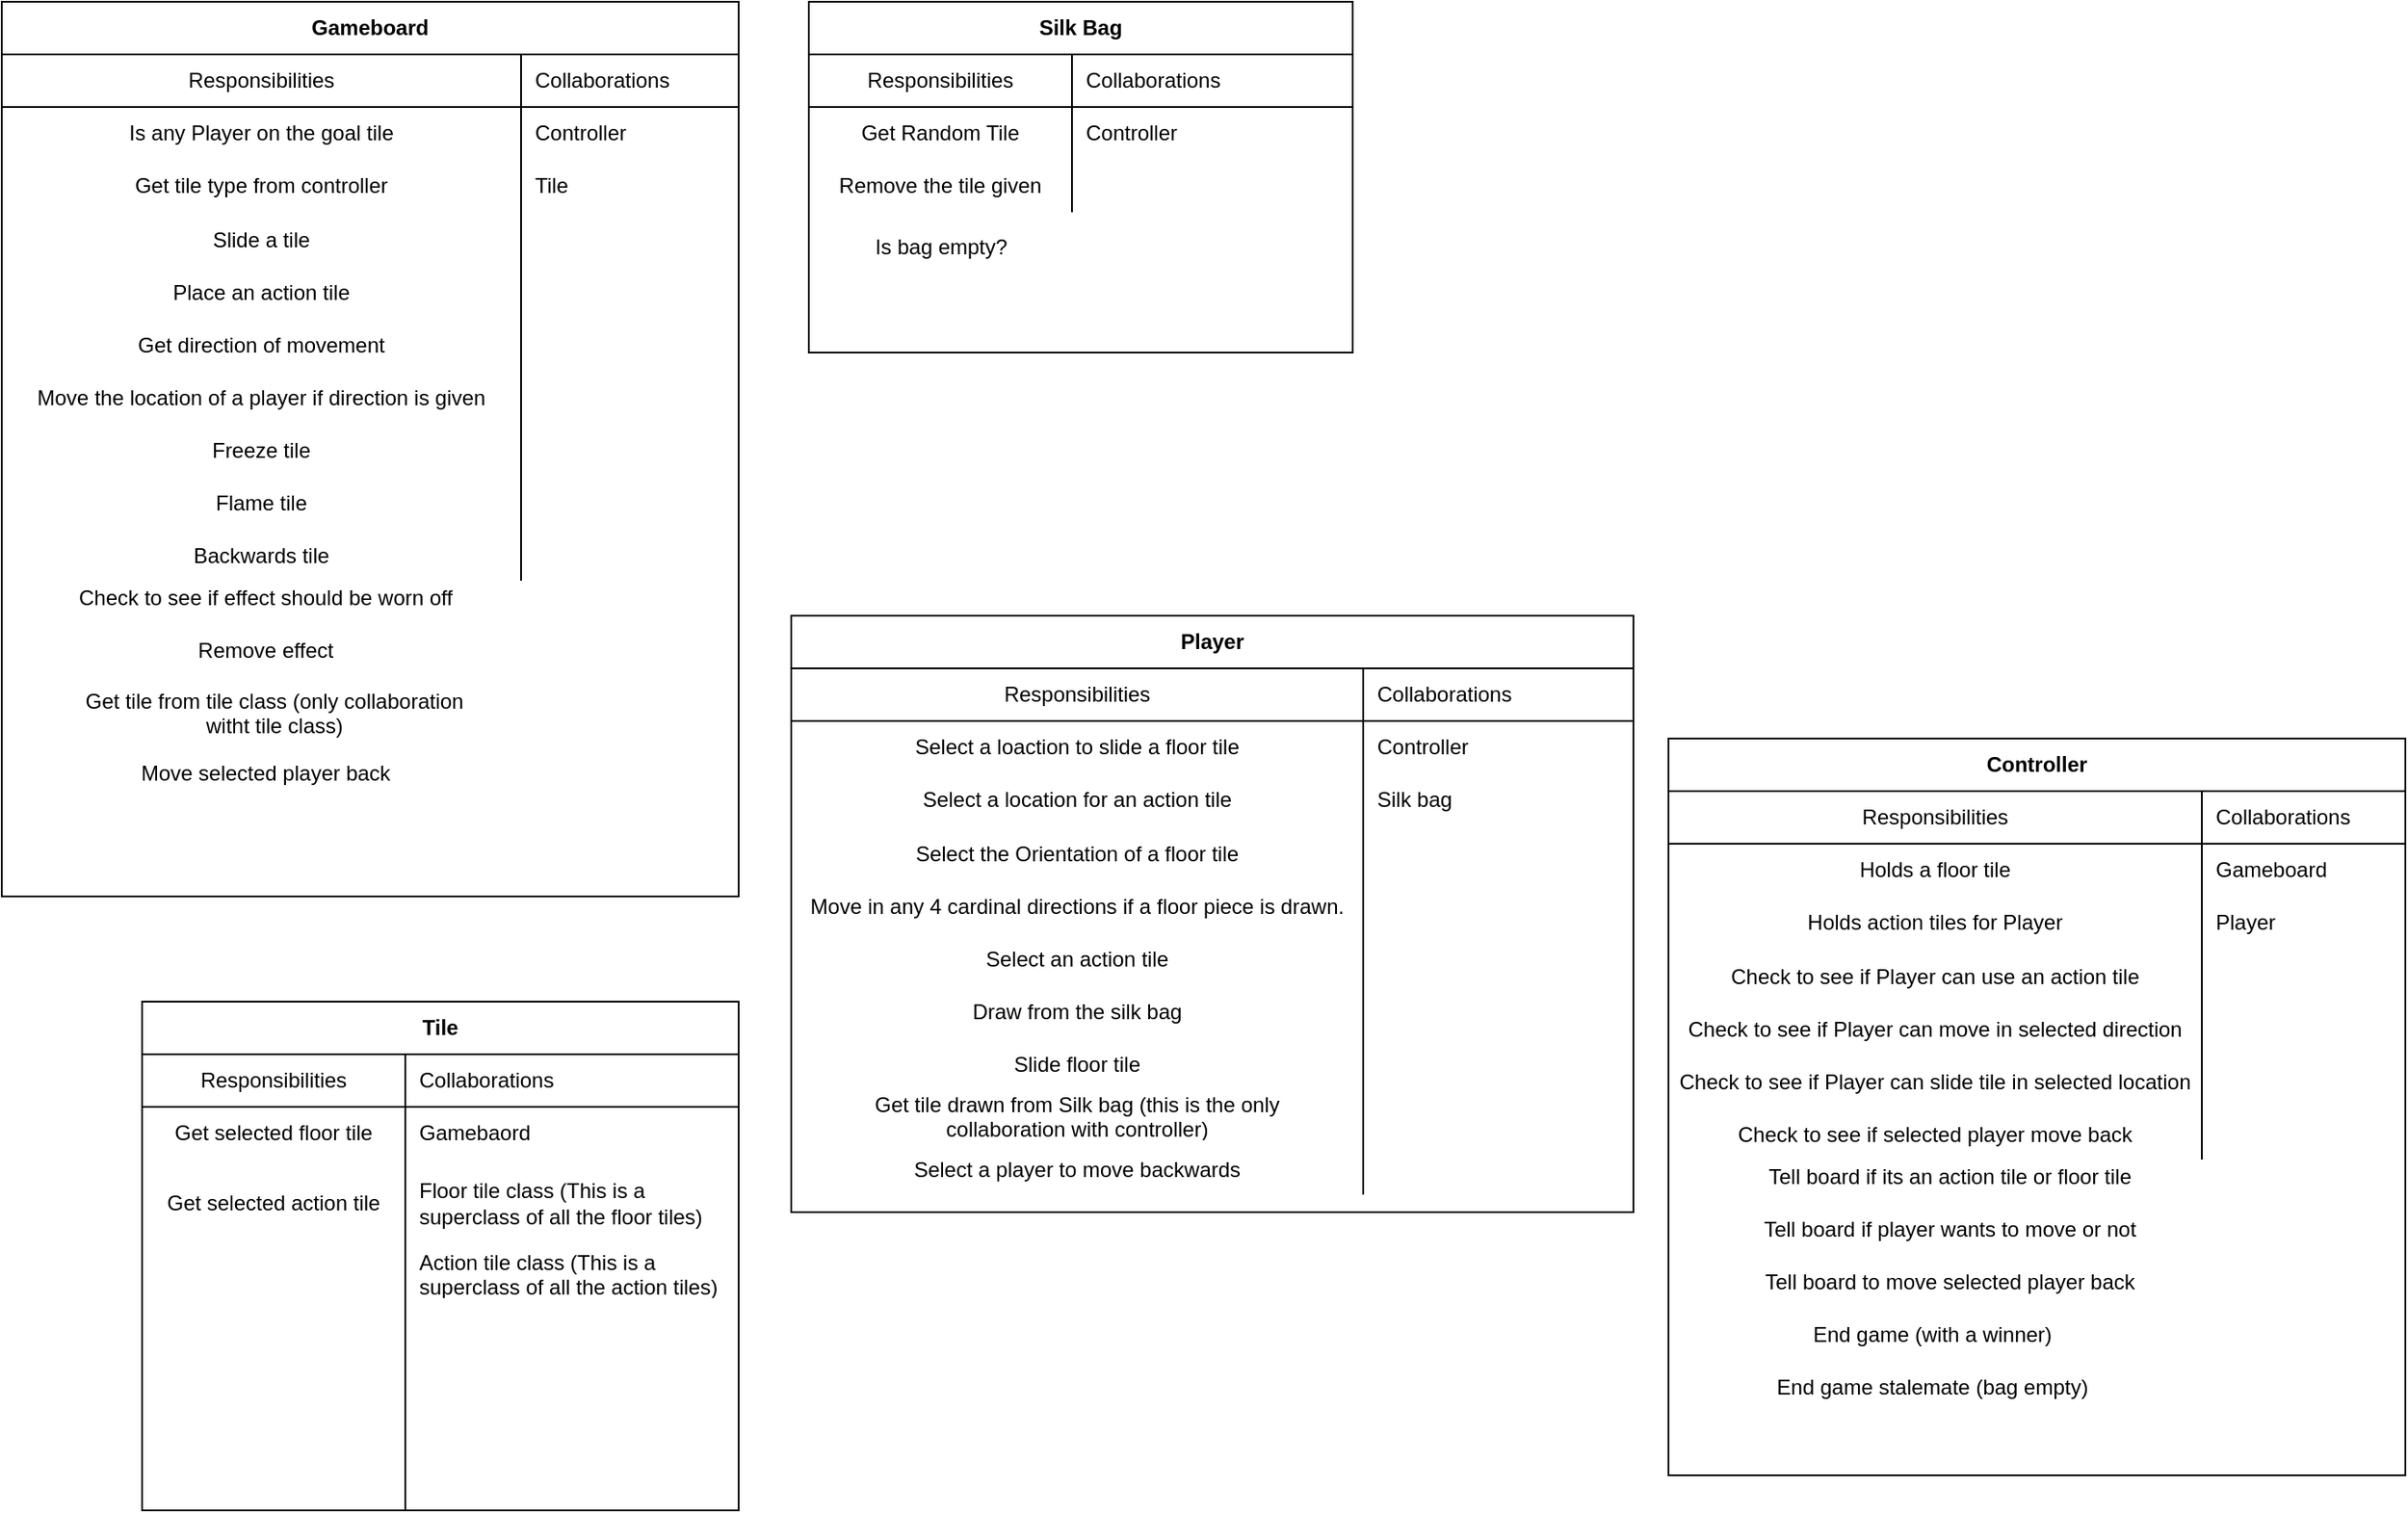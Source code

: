 <mxfile version="13.8.0" type="device"><diagram id="jdQ8MMCzgzIyr_RG6TEl" name="Page-1"><mxGraphModel dx="1422" dy="801" grid="1" gridSize="10" guides="1" tooltips="1" connect="1" arrows="1" fold="1" page="1" pageScale="1" pageWidth="827" pageHeight="1169" math="0" shadow="0"><root><mxCell id="0"/><mxCell id="1" parent="0"/><mxCell id="tLHa-nuJV5bWE2vfmLjr-120" value="Controller" style="shape=table;html=1;whiteSpace=wrap;startSize=30;container=1;collapsible=0;childLayout=tableLayout;fixedRows=1;rowLines=0;fontStyle=1;align=center;" vertex="1" parent="1"><mxGeometry x="1040" y="460" width="420" height="420" as="geometry"/></mxCell><mxCell id="tLHa-nuJV5bWE2vfmLjr-121" value="" style="shape=partialRectangle;html=1;whiteSpace=wrap;collapsible=0;dropTarget=0;pointerEvents=0;fillColor=none;top=0;left=0;bottom=1;right=0;points=[[0,0.5],[1,0.5]];portConstraint=eastwest;" vertex="1" parent="tLHa-nuJV5bWE2vfmLjr-120"><mxGeometry y="30" width="420" height="30" as="geometry"/></mxCell><mxCell id="tLHa-nuJV5bWE2vfmLjr-122" value="Responsibilities" style="shape=partialRectangle;html=1;whiteSpace=wrap;connectable=0;fillColor=none;top=0;left=0;bottom=0;right=0;overflow=hidden;" vertex="1" parent="tLHa-nuJV5bWE2vfmLjr-121"><mxGeometry width="304" height="30" as="geometry"/></mxCell><mxCell id="tLHa-nuJV5bWE2vfmLjr-123" value="Collaborations" style="shape=partialRectangle;html=1;whiteSpace=wrap;connectable=0;fillColor=none;top=0;left=0;bottom=0;right=0;align=left;spacingLeft=6;overflow=hidden;" vertex="1" parent="tLHa-nuJV5bWE2vfmLjr-121"><mxGeometry x="304" width="116" height="30" as="geometry"/></mxCell><mxCell id="tLHa-nuJV5bWE2vfmLjr-124" value="" style="shape=partialRectangle;html=1;whiteSpace=wrap;collapsible=0;dropTarget=0;pointerEvents=0;fillColor=none;top=0;left=0;bottom=0;right=0;points=[[0,0.5],[1,0.5]];portConstraint=eastwest;" vertex="1" parent="tLHa-nuJV5bWE2vfmLjr-120"><mxGeometry y="60" width="420" height="30" as="geometry"/></mxCell><mxCell id="tLHa-nuJV5bWE2vfmLjr-125" value="Holds a floor tile" style="shape=partialRectangle;html=1;whiteSpace=wrap;connectable=0;fillColor=none;top=0;left=0;bottom=0;right=0;overflow=hidden;" vertex="1" parent="tLHa-nuJV5bWE2vfmLjr-124"><mxGeometry width="304" height="30" as="geometry"/></mxCell><mxCell id="tLHa-nuJV5bWE2vfmLjr-126" value="Gameboard" style="shape=partialRectangle;html=1;whiteSpace=wrap;connectable=0;fillColor=none;top=0;left=0;bottom=0;right=0;align=left;spacingLeft=6;overflow=hidden;" vertex="1" parent="tLHa-nuJV5bWE2vfmLjr-124"><mxGeometry x="304" width="116" height="30" as="geometry"/></mxCell><mxCell id="tLHa-nuJV5bWE2vfmLjr-127" value="" style="shape=partialRectangle;html=1;whiteSpace=wrap;collapsible=0;dropTarget=0;pointerEvents=0;fillColor=none;top=0;left=0;bottom=0;right=0;points=[[0,0.5],[1,0.5]];portConstraint=eastwest;" vertex="1" parent="tLHa-nuJV5bWE2vfmLjr-120"><mxGeometry y="90" width="420" height="30" as="geometry"/></mxCell><mxCell id="tLHa-nuJV5bWE2vfmLjr-128" value="Holds action tiles for Player" style="shape=partialRectangle;html=1;whiteSpace=wrap;connectable=0;fillColor=none;top=0;left=0;bottom=0;right=0;overflow=hidden;" vertex="1" parent="tLHa-nuJV5bWE2vfmLjr-127"><mxGeometry width="304" height="30" as="geometry"/></mxCell><mxCell id="tLHa-nuJV5bWE2vfmLjr-129" value="Player" style="shape=partialRectangle;html=1;whiteSpace=wrap;connectable=0;fillColor=none;top=0;left=0;bottom=0;right=0;align=left;spacingLeft=6;overflow=hidden;" vertex="1" parent="tLHa-nuJV5bWE2vfmLjr-127"><mxGeometry x="304" width="116" height="30" as="geometry"/></mxCell><mxCell id="tLHa-nuJV5bWE2vfmLjr-130" value="" style="shape=partialRectangle;collapsible=0;dropTarget=0;pointerEvents=0;fillColor=none;top=0;left=0;bottom=0;right=0;points=[[0,0.5],[1,0.5]];portConstraint=eastwest;align=left;" vertex="1" parent="tLHa-nuJV5bWE2vfmLjr-120"><mxGeometry y="120" width="420" height="30" as="geometry"/></mxCell><mxCell id="tLHa-nuJV5bWE2vfmLjr-131" value="Check to see if Player can use an action tile" style="shape=partialRectangle;connectable=0;fillColor=none;top=0;left=0;bottom=0;right=0;fontStyle=0;overflow=hidden;" vertex="1" parent="tLHa-nuJV5bWE2vfmLjr-130"><mxGeometry width="304" height="30" as="geometry"/></mxCell><mxCell id="tLHa-nuJV5bWE2vfmLjr-132" value="" style="shape=partialRectangle;connectable=0;fillColor=none;top=0;left=0;bottom=0;right=0;align=left;spacingLeft=6;fontStyle=0;overflow=hidden;" vertex="1" parent="tLHa-nuJV5bWE2vfmLjr-130"><mxGeometry x="304" width="116" height="30" as="geometry"/></mxCell><mxCell id="tLHa-nuJV5bWE2vfmLjr-133" value="" style="shape=partialRectangle;collapsible=0;dropTarget=0;pointerEvents=0;fillColor=none;top=0;left=0;bottom=0;right=0;points=[[0,0.5],[1,0.5]];portConstraint=eastwest;align=left;" vertex="1" parent="tLHa-nuJV5bWE2vfmLjr-120"><mxGeometry y="150" width="420" height="30" as="geometry"/></mxCell><mxCell id="tLHa-nuJV5bWE2vfmLjr-134" value="Check to see if Player can move in selected direction" style="shape=partialRectangle;connectable=0;fillColor=none;top=0;left=0;bottom=0;right=0;fontStyle=0;overflow=hidden;" vertex="1" parent="tLHa-nuJV5bWE2vfmLjr-133"><mxGeometry width="304" height="30" as="geometry"/></mxCell><mxCell id="tLHa-nuJV5bWE2vfmLjr-135" value="" style="shape=partialRectangle;connectable=0;fillColor=none;top=0;left=0;bottom=0;right=0;align=left;spacingLeft=6;fontStyle=0;overflow=hidden;" vertex="1" parent="tLHa-nuJV5bWE2vfmLjr-133"><mxGeometry x="304" width="116" height="30" as="geometry"/></mxCell><mxCell id="tLHa-nuJV5bWE2vfmLjr-136" value="" style="shape=partialRectangle;collapsible=0;dropTarget=0;pointerEvents=0;fillColor=none;top=0;left=0;bottom=0;right=0;points=[[0,0.5],[1,0.5]];portConstraint=eastwest;" vertex="1" parent="tLHa-nuJV5bWE2vfmLjr-120"><mxGeometry y="180" width="420" height="30" as="geometry"/></mxCell><mxCell id="tLHa-nuJV5bWE2vfmLjr-137" value="Check to see if Player can slide tile in selected location" style="shape=partialRectangle;connectable=0;fillColor=none;top=0;left=0;bottom=0;right=0;fontStyle=0;overflow=hidden;" vertex="1" parent="tLHa-nuJV5bWE2vfmLjr-136"><mxGeometry width="304" height="30" as="geometry"/></mxCell><mxCell id="tLHa-nuJV5bWE2vfmLjr-138" value="" style="shape=partialRectangle;connectable=0;fillColor=none;top=0;left=0;bottom=0;right=0;align=left;spacingLeft=6;fontStyle=0;overflow=hidden;" vertex="1" parent="tLHa-nuJV5bWE2vfmLjr-136"><mxGeometry x="304" width="116" height="30" as="geometry"/></mxCell><mxCell id="tLHa-nuJV5bWE2vfmLjr-139" value="" style="shape=partialRectangle;collapsible=0;dropTarget=0;pointerEvents=0;fillColor=none;top=0;left=0;bottom=0;right=0;points=[[0,0.5],[1,0.5]];portConstraint=eastwest;align=left;" vertex="1" parent="tLHa-nuJV5bWE2vfmLjr-120"><mxGeometry y="210" width="420" height="30" as="geometry"/></mxCell><mxCell id="tLHa-nuJV5bWE2vfmLjr-140" value="Check to see if selected player move back " style="shape=partialRectangle;connectable=0;fillColor=none;top=0;left=0;bottom=0;right=0;fontStyle=0;overflow=hidden;" vertex="1" parent="tLHa-nuJV5bWE2vfmLjr-139"><mxGeometry width="304" height="30" as="geometry"/></mxCell><mxCell id="tLHa-nuJV5bWE2vfmLjr-141" value="" style="shape=partialRectangle;connectable=0;fillColor=none;top=0;left=0;bottom=0;right=0;align=left;spacingLeft=6;fontStyle=0;overflow=hidden;" vertex="1" parent="tLHa-nuJV5bWE2vfmLjr-139"><mxGeometry x="304" width="116" height="30" as="geometry"/></mxCell><mxCell id="tLHa-nuJV5bWE2vfmLjr-1" value="Gameboard" style="shape=table;html=1;whiteSpace=wrap;startSize=30;container=1;collapsible=0;childLayout=tableLayout;fixedRows=1;rowLines=0;fontStyle=1;align=center;" vertex="1" parent="1"><mxGeometry x="90" y="40" width="420" height="510" as="geometry"/></mxCell><mxCell id="tLHa-nuJV5bWE2vfmLjr-2" value="" style="shape=partialRectangle;html=1;whiteSpace=wrap;collapsible=0;dropTarget=0;pointerEvents=0;fillColor=none;top=0;left=0;bottom=1;right=0;points=[[0,0.5],[1,0.5]];portConstraint=eastwest;" vertex="1" parent="tLHa-nuJV5bWE2vfmLjr-1"><mxGeometry y="30" width="420" height="30" as="geometry"/></mxCell><mxCell id="tLHa-nuJV5bWE2vfmLjr-3" value="Responsibilities" style="shape=partialRectangle;html=1;whiteSpace=wrap;connectable=0;fillColor=none;top=0;left=0;bottom=0;right=0;overflow=hidden;" vertex="1" parent="tLHa-nuJV5bWE2vfmLjr-2"><mxGeometry width="296" height="30" as="geometry"/></mxCell><mxCell id="tLHa-nuJV5bWE2vfmLjr-4" value="Collaborations" style="shape=partialRectangle;html=1;whiteSpace=wrap;connectable=0;fillColor=none;top=0;left=0;bottom=0;right=0;align=left;spacingLeft=6;overflow=hidden;" vertex="1" parent="tLHa-nuJV5bWE2vfmLjr-2"><mxGeometry x="296" width="124" height="30" as="geometry"/></mxCell><mxCell id="tLHa-nuJV5bWE2vfmLjr-5" value="" style="shape=partialRectangle;html=1;whiteSpace=wrap;collapsible=0;dropTarget=0;pointerEvents=0;fillColor=none;top=0;left=0;bottom=0;right=0;points=[[0,0.5],[1,0.5]];portConstraint=eastwest;" vertex="1" parent="tLHa-nuJV5bWE2vfmLjr-1"><mxGeometry y="60" width="420" height="30" as="geometry"/></mxCell><mxCell id="tLHa-nuJV5bWE2vfmLjr-6" value="Is any Player on the goal tile" style="shape=partialRectangle;html=1;whiteSpace=wrap;connectable=0;fillColor=none;top=0;left=0;bottom=0;right=0;overflow=hidden;" vertex="1" parent="tLHa-nuJV5bWE2vfmLjr-5"><mxGeometry width="296" height="30" as="geometry"/></mxCell><mxCell id="tLHa-nuJV5bWE2vfmLjr-7" value="Controller" style="shape=partialRectangle;html=1;whiteSpace=wrap;connectable=0;fillColor=none;top=0;left=0;bottom=0;right=0;align=left;spacingLeft=6;overflow=hidden;" vertex="1" parent="tLHa-nuJV5bWE2vfmLjr-5"><mxGeometry x="296" width="124" height="30" as="geometry"/></mxCell><mxCell id="tLHa-nuJV5bWE2vfmLjr-8" value="" style="shape=partialRectangle;html=1;whiteSpace=wrap;collapsible=0;dropTarget=0;pointerEvents=0;fillColor=none;top=0;left=0;bottom=0;right=0;points=[[0,0.5],[1,0.5]];portConstraint=eastwest;" vertex="1" parent="tLHa-nuJV5bWE2vfmLjr-1"><mxGeometry y="90" width="420" height="30" as="geometry"/></mxCell><mxCell id="tLHa-nuJV5bWE2vfmLjr-9" value="Get tile type from controller" style="shape=partialRectangle;html=1;whiteSpace=wrap;connectable=0;fillColor=none;top=0;left=0;bottom=0;right=0;overflow=hidden;" vertex="1" parent="tLHa-nuJV5bWE2vfmLjr-8"><mxGeometry width="296" height="30" as="geometry"/></mxCell><mxCell id="tLHa-nuJV5bWE2vfmLjr-10" value="Tile" style="shape=partialRectangle;html=1;whiteSpace=wrap;connectable=0;fillColor=none;top=0;left=0;bottom=0;right=0;align=left;spacingLeft=6;overflow=hidden;" vertex="1" parent="tLHa-nuJV5bWE2vfmLjr-8"><mxGeometry x="296" width="124" height="30" as="geometry"/></mxCell><mxCell id="tLHa-nuJV5bWE2vfmLjr-11" value="" style="shape=partialRectangle;collapsible=0;dropTarget=0;pointerEvents=0;fillColor=none;top=0;left=0;bottom=0;right=0;points=[[0,0.5],[1,0.5]];portConstraint=eastwest;align=left;" vertex="1" parent="tLHa-nuJV5bWE2vfmLjr-1"><mxGeometry y="120" width="420" height="30" as="geometry"/></mxCell><mxCell id="tLHa-nuJV5bWE2vfmLjr-12" value="Slide a tile" style="shape=partialRectangle;connectable=0;fillColor=none;top=0;left=0;bottom=0;right=0;fontStyle=0;overflow=hidden;" vertex="1" parent="tLHa-nuJV5bWE2vfmLjr-11"><mxGeometry width="296" height="30" as="geometry"/></mxCell><mxCell id="tLHa-nuJV5bWE2vfmLjr-13" value="" style="shape=partialRectangle;connectable=0;fillColor=none;top=0;left=0;bottom=0;right=0;align=left;spacingLeft=6;fontStyle=0;overflow=hidden;" vertex="1" parent="tLHa-nuJV5bWE2vfmLjr-11"><mxGeometry x="296" width="124" height="30" as="geometry"/></mxCell><mxCell id="tLHa-nuJV5bWE2vfmLjr-14" value="" style="shape=partialRectangle;collapsible=0;dropTarget=0;pointerEvents=0;fillColor=none;top=0;left=0;bottom=0;right=0;points=[[0,0.5],[1,0.5]];portConstraint=eastwest;align=left;" vertex="1" parent="tLHa-nuJV5bWE2vfmLjr-1"><mxGeometry y="150" width="420" height="30" as="geometry"/></mxCell><mxCell id="tLHa-nuJV5bWE2vfmLjr-15" value="Place an action tile" style="shape=partialRectangle;connectable=0;fillColor=none;top=0;left=0;bottom=0;right=0;fontStyle=0;overflow=hidden;" vertex="1" parent="tLHa-nuJV5bWE2vfmLjr-14"><mxGeometry width="296" height="30" as="geometry"/></mxCell><mxCell id="tLHa-nuJV5bWE2vfmLjr-16" value="" style="shape=partialRectangle;connectable=0;fillColor=none;top=0;left=0;bottom=0;right=0;align=left;spacingLeft=6;fontStyle=0;overflow=hidden;" vertex="1" parent="tLHa-nuJV5bWE2vfmLjr-14"><mxGeometry x="296" width="124" height="30" as="geometry"/></mxCell><mxCell id="tLHa-nuJV5bWE2vfmLjr-17" value="" style="shape=partialRectangle;collapsible=0;dropTarget=0;pointerEvents=0;fillColor=none;top=0;left=0;bottom=0;right=0;points=[[0,0.5],[1,0.5]];portConstraint=eastwest;" vertex="1" parent="tLHa-nuJV5bWE2vfmLjr-1"><mxGeometry y="180" width="420" height="30" as="geometry"/></mxCell><mxCell id="tLHa-nuJV5bWE2vfmLjr-18" value="Get direction of movement" style="shape=partialRectangle;connectable=0;fillColor=none;top=0;left=0;bottom=0;right=0;fontStyle=0;overflow=hidden;" vertex="1" parent="tLHa-nuJV5bWE2vfmLjr-17"><mxGeometry width="296" height="30" as="geometry"/></mxCell><mxCell id="tLHa-nuJV5bWE2vfmLjr-19" value="" style="shape=partialRectangle;connectable=0;fillColor=none;top=0;left=0;bottom=0;right=0;align=left;spacingLeft=6;fontStyle=0;overflow=hidden;" vertex="1" parent="tLHa-nuJV5bWE2vfmLjr-17"><mxGeometry x="296" width="124" height="30" as="geometry"/></mxCell><mxCell id="tLHa-nuJV5bWE2vfmLjr-20" value="" style="shape=partialRectangle;collapsible=0;dropTarget=0;pointerEvents=0;fillColor=none;top=0;left=0;bottom=0;right=0;points=[[0,0.5],[1,0.5]];portConstraint=eastwest;align=left;" vertex="1" parent="tLHa-nuJV5bWE2vfmLjr-1"><mxGeometry y="210" width="420" height="30" as="geometry"/></mxCell><mxCell id="tLHa-nuJV5bWE2vfmLjr-21" value="Move the location of a player if direction is given" style="shape=partialRectangle;connectable=0;fillColor=none;top=0;left=0;bottom=0;right=0;fontStyle=0;overflow=hidden;" vertex="1" parent="tLHa-nuJV5bWE2vfmLjr-20"><mxGeometry width="296" height="30" as="geometry"/></mxCell><mxCell id="tLHa-nuJV5bWE2vfmLjr-22" value="" style="shape=partialRectangle;connectable=0;fillColor=none;top=0;left=0;bottom=0;right=0;align=left;spacingLeft=6;fontStyle=0;overflow=hidden;" vertex="1" parent="tLHa-nuJV5bWE2vfmLjr-20"><mxGeometry x="296" width="124" height="30" as="geometry"/></mxCell><mxCell id="tLHa-nuJV5bWE2vfmLjr-23" value="" style="shape=partialRectangle;collapsible=0;dropTarget=0;pointerEvents=0;fillColor=none;top=0;left=0;bottom=0;right=0;points=[[0,0.5],[1,0.5]];portConstraint=eastwest;align=left;" vertex="1" parent="tLHa-nuJV5bWE2vfmLjr-1"><mxGeometry y="240" width="420" height="30" as="geometry"/></mxCell><mxCell id="tLHa-nuJV5bWE2vfmLjr-24" value="Freeze tile" style="shape=partialRectangle;connectable=0;fillColor=none;top=0;left=0;bottom=0;right=0;fontStyle=0;overflow=hidden;" vertex="1" parent="tLHa-nuJV5bWE2vfmLjr-23"><mxGeometry width="296" height="30" as="geometry"/></mxCell><mxCell id="tLHa-nuJV5bWE2vfmLjr-25" value="" style="shape=partialRectangle;connectable=0;fillColor=none;top=0;left=0;bottom=0;right=0;align=left;spacingLeft=6;fontStyle=0;overflow=hidden;" vertex="1" parent="tLHa-nuJV5bWE2vfmLjr-23"><mxGeometry x="296" width="124" height="30" as="geometry"/></mxCell><mxCell id="tLHa-nuJV5bWE2vfmLjr-26" value="" style="shape=partialRectangle;collapsible=0;dropTarget=0;pointerEvents=0;fillColor=none;top=0;left=0;bottom=0;right=0;points=[[0,0.5],[1,0.5]];portConstraint=eastwest;align=left;" vertex="1" parent="tLHa-nuJV5bWE2vfmLjr-1"><mxGeometry y="270" width="420" height="30" as="geometry"/></mxCell><mxCell id="tLHa-nuJV5bWE2vfmLjr-27" value="Flame tile" style="shape=partialRectangle;connectable=0;fillColor=none;top=0;left=0;bottom=0;right=0;fontStyle=0;overflow=hidden;" vertex="1" parent="tLHa-nuJV5bWE2vfmLjr-26"><mxGeometry width="296" height="30" as="geometry"/></mxCell><mxCell id="tLHa-nuJV5bWE2vfmLjr-28" value="" style="shape=partialRectangle;connectable=0;fillColor=none;top=0;left=0;bottom=0;right=0;align=left;spacingLeft=6;fontStyle=0;overflow=hidden;" vertex="1" parent="tLHa-nuJV5bWE2vfmLjr-26"><mxGeometry x="296" width="124" height="30" as="geometry"/></mxCell><mxCell id="tLHa-nuJV5bWE2vfmLjr-29" value="" style="shape=partialRectangle;collapsible=0;dropTarget=0;pointerEvents=0;fillColor=none;top=0;left=0;bottom=0;right=0;points=[[0,0.5],[1,0.5]];portConstraint=eastwest;align=left;" vertex="1" parent="tLHa-nuJV5bWE2vfmLjr-1"><mxGeometry y="300" width="420" height="30" as="geometry"/></mxCell><mxCell id="tLHa-nuJV5bWE2vfmLjr-30" value="Backwards tile" style="shape=partialRectangle;connectable=0;fillColor=none;top=0;left=0;bottom=0;right=0;fontStyle=0;overflow=hidden;" vertex="1" parent="tLHa-nuJV5bWE2vfmLjr-29"><mxGeometry width="296" height="30" as="geometry"/></mxCell><mxCell id="tLHa-nuJV5bWE2vfmLjr-31" value="" style="shape=partialRectangle;connectable=0;fillColor=none;top=0;left=0;bottom=0;right=0;align=left;spacingLeft=6;fontStyle=0;overflow=hidden;" vertex="1" parent="tLHa-nuJV5bWE2vfmLjr-29"><mxGeometry x="296" width="124" height="30" as="geometry"/></mxCell><mxCell id="tLHa-nuJV5bWE2vfmLjr-145" value="Tell board if player wants to move or not" style="text;html=1;align=center;verticalAlign=middle;resizable=0;points=[];autosize=1;" vertex="1" parent="1"><mxGeometry x="1085" y="730" width="230" height="20" as="geometry"/></mxCell><mxCell id="tLHa-nuJV5bWE2vfmLjr-146" value="Check to see if effect should be worn off" style="text;html=1;align=center;verticalAlign=middle;resizable=0;points=[];autosize=1;" vertex="1" parent="1"><mxGeometry x="125" y="370" width="230" height="20" as="geometry"/></mxCell><mxCell id="tLHa-nuJV5bWE2vfmLjr-147" value="Remove effect" style="text;html=1;align=center;verticalAlign=middle;resizable=0;points=[];autosize=1;" vertex="1" parent="1"><mxGeometry x="195" y="400" width="90" height="20" as="geometry"/></mxCell><mxCell id="tLHa-nuJV5bWE2vfmLjr-149" value="Get tile from tile class (only collaboration&lt;br&gt;witht tile class)&lt;div&gt;&lt;br&gt;&lt;br&gt;&lt;/div&gt;" style="text;html=1;align=center;verticalAlign=middle;resizable=0;points=[];autosize=1;" vertex="1" parent="1"><mxGeometry x="125" y="430" width="240" height="60" as="geometry"/></mxCell><mxCell id="tLHa-nuJV5bWE2vfmLjr-150" value="Tell board to move selected player back" style="text;html=1;align=center;verticalAlign=middle;resizable=0;points=[];autosize=1;" vertex="1" parent="1"><mxGeometry x="1085" y="760" width="230" height="20" as="geometry"/></mxCell><mxCell id="tLHa-nuJV5bWE2vfmLjr-64" value="Tile" style="shape=table;html=1;whiteSpace=wrap;startSize=30;container=1;collapsible=0;childLayout=tableLayout;fixedRows=1;rowLines=0;fontStyle=1;align=center;" vertex="1" parent="1"><mxGeometry x="170" y="610" width="340" height="290" as="geometry"/></mxCell><mxCell id="tLHa-nuJV5bWE2vfmLjr-65" value="" style="shape=partialRectangle;html=1;whiteSpace=wrap;collapsible=0;dropTarget=0;pointerEvents=0;fillColor=none;top=0;left=0;bottom=1;right=0;points=[[0,0.5],[1,0.5]];portConstraint=eastwest;" vertex="1" parent="tLHa-nuJV5bWE2vfmLjr-64"><mxGeometry y="30" width="340" height="30" as="geometry"/></mxCell><mxCell id="tLHa-nuJV5bWE2vfmLjr-66" value="Responsibilities" style="shape=partialRectangle;html=1;whiteSpace=wrap;connectable=0;fillColor=none;top=0;left=0;bottom=0;right=0;overflow=hidden;" vertex="1" parent="tLHa-nuJV5bWE2vfmLjr-65"><mxGeometry width="150" height="30" as="geometry"/></mxCell><mxCell id="tLHa-nuJV5bWE2vfmLjr-67" value="Collaborations" style="shape=partialRectangle;html=1;whiteSpace=wrap;connectable=0;fillColor=none;top=0;left=0;bottom=0;right=0;align=left;spacingLeft=6;overflow=hidden;" vertex="1" parent="tLHa-nuJV5bWE2vfmLjr-65"><mxGeometry x="150" width="190" height="30" as="geometry"/></mxCell><mxCell id="tLHa-nuJV5bWE2vfmLjr-68" value="" style="shape=partialRectangle;html=1;whiteSpace=wrap;collapsible=0;dropTarget=0;pointerEvents=0;fillColor=none;top=0;left=0;bottom=0;right=0;points=[[0,0.5],[1,0.5]];portConstraint=eastwest;" vertex="1" parent="tLHa-nuJV5bWE2vfmLjr-64"><mxGeometry y="60" width="340" height="30" as="geometry"/></mxCell><mxCell id="tLHa-nuJV5bWE2vfmLjr-69" value="Get selected floor tile" style="shape=partialRectangle;html=1;whiteSpace=wrap;connectable=0;fillColor=none;top=0;left=0;bottom=0;right=0;overflow=hidden;" vertex="1" parent="tLHa-nuJV5bWE2vfmLjr-68"><mxGeometry width="150" height="30" as="geometry"/></mxCell><mxCell id="tLHa-nuJV5bWE2vfmLjr-70" value="Gamebaord" style="shape=partialRectangle;html=1;whiteSpace=wrap;connectable=0;fillColor=none;top=0;left=0;bottom=0;right=0;align=left;spacingLeft=6;overflow=hidden;" vertex="1" parent="tLHa-nuJV5bWE2vfmLjr-68"><mxGeometry x="150" width="190" height="30" as="geometry"/></mxCell><mxCell id="tLHa-nuJV5bWE2vfmLjr-71" value="" style="shape=partialRectangle;html=1;whiteSpace=wrap;collapsible=0;dropTarget=0;pointerEvents=0;fillColor=none;top=0;left=0;bottom=0;right=0;points=[[0,0.5],[1,0.5]];portConstraint=eastwest;" vertex="1" parent="tLHa-nuJV5bWE2vfmLjr-64"><mxGeometry y="90" width="340" height="50" as="geometry"/></mxCell><mxCell id="tLHa-nuJV5bWE2vfmLjr-72" value="Get selected action tile" style="shape=partialRectangle;html=1;whiteSpace=wrap;connectable=0;fillColor=none;top=0;left=0;bottom=0;right=0;overflow=hidden;" vertex="1" parent="tLHa-nuJV5bWE2vfmLjr-71"><mxGeometry width="150" height="50" as="geometry"/></mxCell><mxCell id="tLHa-nuJV5bWE2vfmLjr-73" value="Floor tile class (This is a superclass of all the floor tiles)" style="shape=partialRectangle;html=1;whiteSpace=wrap;connectable=0;fillColor=none;top=0;left=0;bottom=0;right=0;align=left;spacingLeft=6;overflow=hidden;" vertex="1" parent="tLHa-nuJV5bWE2vfmLjr-71"><mxGeometry x="150" width="190" height="50" as="geometry"/></mxCell><mxCell id="tLHa-nuJV5bWE2vfmLjr-74" value="" style="shape=partialRectangle;collapsible=0;dropTarget=0;pointerEvents=0;fillColor=none;top=0;left=0;bottom=0;right=0;points=[[0,0.5],[1,0.5]];portConstraint=eastwest;align=left;" vertex="1" parent="tLHa-nuJV5bWE2vfmLjr-64"><mxGeometry y="140" width="340" height="30" as="geometry"/></mxCell><mxCell id="tLHa-nuJV5bWE2vfmLjr-75" value="" style="shape=partialRectangle;connectable=0;fillColor=none;top=0;left=0;bottom=0;right=0;fontStyle=0;overflow=hidden;" vertex="1" parent="tLHa-nuJV5bWE2vfmLjr-74"><mxGeometry width="150" height="30" as="geometry"/></mxCell><mxCell id="tLHa-nuJV5bWE2vfmLjr-76" value="Action tile class (This is a&#xA;superclass of all the action tiles)&#xA;" style="shape=partialRectangle;connectable=0;fillColor=none;top=0;left=0;bottom=0;right=0;align=left;spacingLeft=6;fontStyle=0;overflow=hidden;" vertex="1" parent="tLHa-nuJV5bWE2vfmLjr-74"><mxGeometry x="150" width="190" height="30" as="geometry"/></mxCell><mxCell id="tLHa-nuJV5bWE2vfmLjr-77" style="shape=partialRectangle;collapsible=0;dropTarget=0;pointerEvents=0;fillColor=none;top=0;left=0;bottom=0;right=0;points=[[0,0.5],[1,0.5]];portConstraint=eastwest;align=left;" vertex="1" parent="tLHa-nuJV5bWE2vfmLjr-64"><mxGeometry y="170" width="340" height="30" as="geometry"/></mxCell><mxCell id="tLHa-nuJV5bWE2vfmLjr-78" value="" style="shape=partialRectangle;connectable=0;fillColor=none;top=0;left=0;bottom=0;right=0;fontStyle=0;overflow=hidden;" vertex="1" parent="tLHa-nuJV5bWE2vfmLjr-77"><mxGeometry width="150" height="30" as="geometry"/></mxCell><mxCell id="tLHa-nuJV5bWE2vfmLjr-79" style="shape=partialRectangle;connectable=0;fillColor=none;top=0;left=0;bottom=0;right=0;align=left;spacingLeft=6;fontStyle=0;overflow=hidden;" vertex="1" parent="tLHa-nuJV5bWE2vfmLjr-77"><mxGeometry x="150" width="190" height="30" as="geometry"/></mxCell><mxCell id="tLHa-nuJV5bWE2vfmLjr-80" style="shape=partialRectangle;collapsible=0;dropTarget=0;pointerEvents=0;fillColor=none;top=0;left=0;bottom=0;right=0;points=[[0,0.5],[1,0.5]];portConstraint=eastwest;align=left;" vertex="1" parent="tLHa-nuJV5bWE2vfmLjr-64"><mxGeometry y="200" width="340" height="30" as="geometry"/></mxCell><mxCell id="tLHa-nuJV5bWE2vfmLjr-81" value="" style="shape=partialRectangle;connectable=0;fillColor=none;top=0;left=0;bottom=0;right=0;fontStyle=0;overflow=hidden;" vertex="1" parent="tLHa-nuJV5bWE2vfmLjr-80"><mxGeometry width="150" height="30" as="geometry"/></mxCell><mxCell id="tLHa-nuJV5bWE2vfmLjr-82" style="shape=partialRectangle;connectable=0;fillColor=none;top=0;left=0;bottom=0;right=0;align=left;spacingLeft=6;fontStyle=0;overflow=hidden;" vertex="1" parent="tLHa-nuJV5bWE2vfmLjr-80"><mxGeometry x="150" width="190" height="30" as="geometry"/></mxCell><mxCell id="tLHa-nuJV5bWE2vfmLjr-83" value="" style="shape=partialRectangle;collapsible=0;dropTarget=0;pointerEvents=0;fillColor=none;top=0;left=0;bottom=0;right=0;points=[[0,0.5],[1,0.5]];portConstraint=eastwest;align=left;" vertex="1" parent="tLHa-nuJV5bWE2vfmLjr-64"><mxGeometry y="230" width="340" height="30" as="geometry"/></mxCell><mxCell id="tLHa-nuJV5bWE2vfmLjr-84" value="" style="shape=partialRectangle;connectable=0;fillColor=none;top=0;left=0;bottom=0;right=0;fontStyle=0;overflow=hidden;" vertex="1" parent="tLHa-nuJV5bWE2vfmLjr-83"><mxGeometry width="150" height="30" as="geometry"/></mxCell><mxCell id="tLHa-nuJV5bWE2vfmLjr-85" value="" style="shape=partialRectangle;connectable=0;fillColor=none;top=0;left=0;bottom=0;right=0;align=left;spacingLeft=6;fontStyle=0;overflow=hidden;" vertex="1" parent="tLHa-nuJV5bWE2vfmLjr-83"><mxGeometry x="150" width="190" height="30" as="geometry"/></mxCell><mxCell id="tLHa-nuJV5bWE2vfmLjr-86" value="" style="shape=partialRectangle;collapsible=0;dropTarget=0;pointerEvents=0;fillColor=none;top=0;left=0;bottom=0;right=0;points=[[0,0.5],[1,0.5]];portConstraint=eastwest;align=left;" vertex="1" parent="tLHa-nuJV5bWE2vfmLjr-64"><mxGeometry y="260" width="340" height="30" as="geometry"/></mxCell><mxCell id="tLHa-nuJV5bWE2vfmLjr-87" value="" style="shape=partialRectangle;connectable=0;fillColor=none;top=0;left=0;bottom=0;right=0;fontStyle=0;overflow=hidden;" vertex="1" parent="tLHa-nuJV5bWE2vfmLjr-86"><mxGeometry width="150" height="30" as="geometry"/></mxCell><mxCell id="tLHa-nuJV5bWE2vfmLjr-88" value="" style="shape=partialRectangle;connectable=0;fillColor=none;top=0;left=0;bottom=0;right=0;align=left;spacingLeft=6;fontStyle=0;overflow=hidden;" vertex="1" parent="tLHa-nuJV5bWE2vfmLjr-86"><mxGeometry x="150" width="190" height="30" as="geometry"/></mxCell><mxCell id="tLHa-nuJV5bWE2vfmLjr-152" value="Move selected player back" style="text;html=1;align=center;verticalAlign=middle;resizable=0;points=[];autosize=1;" vertex="1" parent="1"><mxGeometry x="160" y="470" width="160" height="20" as="geometry"/></mxCell><mxCell id="tLHa-nuJV5bWE2vfmLjr-154" value="Tell board if its an action tile or floor tile" style="text;html=1;align=center;verticalAlign=middle;resizable=0;points=[];autosize=1;" vertex="1" parent="1"><mxGeometry x="1085" y="700" width="230" height="20" as="geometry"/></mxCell><mxCell id="tLHa-nuJV5bWE2vfmLjr-32" value="Silk Bag" style="shape=table;html=1;whiteSpace=wrap;startSize=30;container=1;collapsible=0;childLayout=tableLayout;fixedRows=1;rowLines=0;fontStyle=1;align=center;" vertex="1" parent="1"><mxGeometry x="550" y="40" width="310" height="200" as="geometry"/></mxCell><mxCell id="tLHa-nuJV5bWE2vfmLjr-33" value="" style="shape=partialRectangle;html=1;whiteSpace=wrap;collapsible=0;dropTarget=0;pointerEvents=0;fillColor=none;top=0;left=0;bottom=1;right=0;points=[[0,0.5],[1,0.5]];portConstraint=eastwest;" vertex="1" parent="tLHa-nuJV5bWE2vfmLjr-32"><mxGeometry y="30" width="310" height="30" as="geometry"/></mxCell><mxCell id="tLHa-nuJV5bWE2vfmLjr-34" value="Responsibilities" style="shape=partialRectangle;html=1;whiteSpace=wrap;connectable=0;fillColor=none;top=0;left=0;bottom=0;right=0;overflow=hidden;" vertex="1" parent="tLHa-nuJV5bWE2vfmLjr-33"><mxGeometry width="150" height="30" as="geometry"/></mxCell><mxCell id="tLHa-nuJV5bWE2vfmLjr-35" value="Collaborations" style="shape=partialRectangle;html=1;whiteSpace=wrap;connectable=0;fillColor=none;top=0;left=0;bottom=0;right=0;align=left;spacingLeft=6;overflow=hidden;" vertex="1" parent="tLHa-nuJV5bWE2vfmLjr-33"><mxGeometry x="150" width="160" height="30" as="geometry"/></mxCell><mxCell id="tLHa-nuJV5bWE2vfmLjr-36" value="" style="shape=partialRectangle;html=1;whiteSpace=wrap;collapsible=0;dropTarget=0;pointerEvents=0;fillColor=none;top=0;left=0;bottom=0;right=0;points=[[0,0.5],[1,0.5]];portConstraint=eastwest;" vertex="1" parent="tLHa-nuJV5bWE2vfmLjr-32"><mxGeometry y="60" width="310" height="30" as="geometry"/></mxCell><mxCell id="tLHa-nuJV5bWE2vfmLjr-37" value="Get Random Tile" style="shape=partialRectangle;html=1;whiteSpace=wrap;connectable=0;fillColor=none;top=0;left=0;bottom=0;right=0;overflow=hidden;" vertex="1" parent="tLHa-nuJV5bWE2vfmLjr-36"><mxGeometry width="150" height="30" as="geometry"/></mxCell><mxCell id="tLHa-nuJV5bWE2vfmLjr-38" value="Controller" style="shape=partialRectangle;html=1;whiteSpace=wrap;connectable=0;fillColor=none;top=0;left=0;bottom=0;right=0;align=left;spacingLeft=6;overflow=hidden;" vertex="1" parent="tLHa-nuJV5bWE2vfmLjr-36"><mxGeometry x="150" width="160" height="30" as="geometry"/></mxCell><mxCell id="tLHa-nuJV5bWE2vfmLjr-39" value="" style="shape=partialRectangle;html=1;whiteSpace=wrap;collapsible=0;dropTarget=0;pointerEvents=0;fillColor=none;top=0;left=0;bottom=0;right=0;points=[[0,0.5],[1,0.5]];portConstraint=eastwest;" vertex="1" parent="tLHa-nuJV5bWE2vfmLjr-32"><mxGeometry y="90" width="310" height="30" as="geometry"/></mxCell><mxCell id="tLHa-nuJV5bWE2vfmLjr-40" value="Remove the tile given" style="shape=partialRectangle;html=1;whiteSpace=wrap;connectable=0;fillColor=none;top=0;left=0;bottom=0;right=0;overflow=hidden;" vertex="1" parent="tLHa-nuJV5bWE2vfmLjr-39"><mxGeometry width="150" height="30" as="geometry"/></mxCell><mxCell id="tLHa-nuJV5bWE2vfmLjr-41" value="" style="shape=partialRectangle;html=1;whiteSpace=wrap;connectable=0;fillColor=none;top=0;left=0;bottom=0;right=0;align=left;spacingLeft=6;overflow=hidden;" vertex="1" parent="tLHa-nuJV5bWE2vfmLjr-39"><mxGeometry x="150" width="160" height="30" as="geometry"/></mxCell><mxCell id="tLHa-nuJV5bWE2vfmLjr-89" value="Player" style="shape=table;html=1;whiteSpace=wrap;startSize=30;container=1;collapsible=0;childLayout=tableLayout;fixedRows=1;rowLines=0;fontStyle=1;align=center;" vertex="1" parent="1"><mxGeometry x="540" y="390" width="480" height="340" as="geometry"/></mxCell><mxCell id="tLHa-nuJV5bWE2vfmLjr-90" value="" style="shape=partialRectangle;html=1;whiteSpace=wrap;collapsible=0;dropTarget=0;pointerEvents=0;fillColor=none;top=0;left=0;bottom=1;right=0;points=[[0,0.5],[1,0.5]];portConstraint=eastwest;" vertex="1" parent="tLHa-nuJV5bWE2vfmLjr-89"><mxGeometry y="30" width="480" height="30" as="geometry"/></mxCell><mxCell id="tLHa-nuJV5bWE2vfmLjr-91" value="Responsibilities" style="shape=partialRectangle;html=1;whiteSpace=wrap;connectable=0;fillColor=none;top=0;left=0;bottom=0;right=0;overflow=hidden;" vertex="1" parent="tLHa-nuJV5bWE2vfmLjr-90"><mxGeometry width="326" height="30" as="geometry"/></mxCell><mxCell id="tLHa-nuJV5bWE2vfmLjr-92" value="Collaborations" style="shape=partialRectangle;html=1;whiteSpace=wrap;connectable=0;fillColor=none;top=0;left=0;bottom=0;right=0;align=left;spacingLeft=6;overflow=hidden;" vertex="1" parent="tLHa-nuJV5bWE2vfmLjr-90"><mxGeometry x="326" width="154" height="30" as="geometry"/></mxCell><mxCell id="tLHa-nuJV5bWE2vfmLjr-93" value="" style="shape=partialRectangle;html=1;whiteSpace=wrap;collapsible=0;dropTarget=0;pointerEvents=0;fillColor=none;top=0;left=0;bottom=0;right=0;points=[[0,0.5],[1,0.5]];portConstraint=eastwest;" vertex="1" parent="tLHa-nuJV5bWE2vfmLjr-89"><mxGeometry y="60" width="480" height="30" as="geometry"/></mxCell><mxCell id="tLHa-nuJV5bWE2vfmLjr-94" value="Select a loaction to slide a floor tile" style="shape=partialRectangle;html=1;whiteSpace=wrap;connectable=0;fillColor=none;top=0;left=0;bottom=0;right=0;overflow=hidden;" vertex="1" parent="tLHa-nuJV5bWE2vfmLjr-93"><mxGeometry width="326" height="30" as="geometry"/></mxCell><mxCell id="tLHa-nuJV5bWE2vfmLjr-95" value="Controller" style="shape=partialRectangle;html=1;whiteSpace=wrap;connectable=0;fillColor=none;top=0;left=0;bottom=0;right=0;align=left;spacingLeft=6;overflow=hidden;" vertex="1" parent="tLHa-nuJV5bWE2vfmLjr-93"><mxGeometry x="326" width="154" height="30" as="geometry"/></mxCell><mxCell id="tLHa-nuJV5bWE2vfmLjr-96" value="" style="shape=partialRectangle;html=1;whiteSpace=wrap;collapsible=0;dropTarget=0;pointerEvents=0;fillColor=none;top=0;left=0;bottom=0;right=0;points=[[0,0.5],[1,0.5]];portConstraint=eastwest;" vertex="1" parent="tLHa-nuJV5bWE2vfmLjr-89"><mxGeometry y="90" width="480" height="30" as="geometry"/></mxCell><mxCell id="tLHa-nuJV5bWE2vfmLjr-97" value="Select a location for an action tile " style="shape=partialRectangle;html=1;whiteSpace=wrap;connectable=0;fillColor=none;top=0;left=0;bottom=0;right=0;overflow=hidden;" vertex="1" parent="tLHa-nuJV5bWE2vfmLjr-96"><mxGeometry width="326" height="30" as="geometry"/></mxCell><mxCell id="tLHa-nuJV5bWE2vfmLjr-98" value="Silk bag" style="shape=partialRectangle;html=1;whiteSpace=wrap;connectable=0;fillColor=none;top=0;left=0;bottom=0;right=0;align=left;spacingLeft=6;overflow=hidden;" vertex="1" parent="tLHa-nuJV5bWE2vfmLjr-96"><mxGeometry x="326" width="154" height="30" as="geometry"/></mxCell><mxCell id="tLHa-nuJV5bWE2vfmLjr-99" value="" style="shape=partialRectangle;collapsible=0;dropTarget=0;pointerEvents=0;fillColor=none;top=0;left=0;bottom=0;right=0;points=[[0,0.5],[1,0.5]];portConstraint=eastwest;align=left;" vertex="1" parent="tLHa-nuJV5bWE2vfmLjr-89"><mxGeometry y="120" width="480" height="30" as="geometry"/></mxCell><mxCell id="tLHa-nuJV5bWE2vfmLjr-100" value="Select the Orientation of a floor tile" style="shape=partialRectangle;connectable=0;fillColor=none;top=0;left=0;bottom=0;right=0;fontStyle=0;overflow=hidden;" vertex="1" parent="tLHa-nuJV5bWE2vfmLjr-99"><mxGeometry width="326" height="30" as="geometry"/></mxCell><mxCell id="tLHa-nuJV5bWE2vfmLjr-101" value="" style="shape=partialRectangle;connectable=0;fillColor=none;top=0;left=0;bottom=0;right=0;align=left;spacingLeft=6;fontStyle=0;overflow=hidden;" vertex="1" parent="tLHa-nuJV5bWE2vfmLjr-99"><mxGeometry x="326" width="154" height="30" as="geometry"/></mxCell><mxCell id="tLHa-nuJV5bWE2vfmLjr-102" value="" style="shape=partialRectangle;collapsible=0;dropTarget=0;pointerEvents=0;fillColor=none;top=0;left=0;bottom=0;right=0;points=[[0,0.5],[1,0.5]];portConstraint=eastwest;align=left;" vertex="1" parent="tLHa-nuJV5bWE2vfmLjr-89"><mxGeometry y="150" width="480" height="30" as="geometry"/></mxCell><mxCell id="tLHa-nuJV5bWE2vfmLjr-103" value="Move in any 4 cardinal directions if a floor piece is drawn." style="shape=partialRectangle;connectable=0;fillColor=none;top=0;left=0;bottom=0;right=0;fontStyle=0;overflow=hidden;" vertex="1" parent="tLHa-nuJV5bWE2vfmLjr-102"><mxGeometry width="326" height="30" as="geometry"/></mxCell><mxCell id="tLHa-nuJV5bWE2vfmLjr-104" value="" style="shape=partialRectangle;connectable=0;fillColor=none;top=0;left=0;bottom=0;right=0;align=left;spacingLeft=6;fontStyle=0;overflow=hidden;" vertex="1" parent="tLHa-nuJV5bWE2vfmLjr-102"><mxGeometry x="326" width="154" height="30" as="geometry"/></mxCell><mxCell id="tLHa-nuJV5bWE2vfmLjr-105" value="" style="shape=partialRectangle;collapsible=0;dropTarget=0;pointerEvents=0;fillColor=none;top=0;left=0;bottom=0;right=0;points=[[0,0.5],[1,0.5]];portConstraint=eastwest;" vertex="1" parent="tLHa-nuJV5bWE2vfmLjr-89"><mxGeometry y="180" width="480" height="30" as="geometry"/></mxCell><mxCell id="tLHa-nuJV5bWE2vfmLjr-106" value="Select an action tile" style="shape=partialRectangle;connectable=0;fillColor=none;top=0;left=0;bottom=0;right=0;fontStyle=0;overflow=hidden;" vertex="1" parent="tLHa-nuJV5bWE2vfmLjr-105"><mxGeometry width="326" height="30" as="geometry"/></mxCell><mxCell id="tLHa-nuJV5bWE2vfmLjr-107" value="" style="shape=partialRectangle;connectable=0;fillColor=none;top=0;left=0;bottom=0;right=0;align=left;spacingLeft=6;fontStyle=0;overflow=hidden;" vertex="1" parent="tLHa-nuJV5bWE2vfmLjr-105"><mxGeometry x="326" width="154" height="30" as="geometry"/></mxCell><mxCell id="tLHa-nuJV5bWE2vfmLjr-108" value="" style="shape=partialRectangle;collapsible=0;dropTarget=0;pointerEvents=0;fillColor=none;top=0;left=0;bottom=0;right=0;points=[[0,0.5],[1,0.5]];portConstraint=eastwest;align=left;" vertex="1" parent="tLHa-nuJV5bWE2vfmLjr-89"><mxGeometry y="210" width="480" height="30" as="geometry"/></mxCell><mxCell id="tLHa-nuJV5bWE2vfmLjr-109" value="Draw from the silk bag" style="shape=partialRectangle;connectable=0;fillColor=none;top=0;left=0;bottom=0;right=0;fontStyle=0;overflow=hidden;" vertex="1" parent="tLHa-nuJV5bWE2vfmLjr-108"><mxGeometry width="326" height="30" as="geometry"/></mxCell><mxCell id="tLHa-nuJV5bWE2vfmLjr-110" value="" style="shape=partialRectangle;connectable=0;fillColor=none;top=0;left=0;bottom=0;right=0;align=left;spacingLeft=6;fontStyle=0;overflow=hidden;" vertex="1" parent="tLHa-nuJV5bWE2vfmLjr-108"><mxGeometry x="326" width="154" height="30" as="geometry"/></mxCell><mxCell id="tLHa-nuJV5bWE2vfmLjr-111" value="" style="shape=partialRectangle;collapsible=0;dropTarget=0;pointerEvents=0;fillColor=none;top=0;left=0;bottom=0;right=0;points=[[0,0.5],[1,0.5]];portConstraint=eastwest;align=left;" vertex="1" parent="tLHa-nuJV5bWE2vfmLjr-89"><mxGeometry y="240" width="480" height="30" as="geometry"/></mxCell><mxCell id="tLHa-nuJV5bWE2vfmLjr-112" value="Slide floor tile" style="shape=partialRectangle;connectable=0;fillColor=none;top=0;left=0;bottom=0;right=0;fontStyle=0;overflow=hidden;" vertex="1" parent="tLHa-nuJV5bWE2vfmLjr-111"><mxGeometry width="326" height="30" as="geometry"/></mxCell><mxCell id="tLHa-nuJV5bWE2vfmLjr-113" value="" style="shape=partialRectangle;connectable=0;fillColor=none;top=0;left=0;bottom=0;right=0;align=left;spacingLeft=6;fontStyle=0;overflow=hidden;" vertex="1" parent="tLHa-nuJV5bWE2vfmLjr-111"><mxGeometry x="326" width="154" height="30" as="geometry"/></mxCell><mxCell id="tLHa-nuJV5bWE2vfmLjr-114" value="" style="shape=partialRectangle;collapsible=0;dropTarget=0;pointerEvents=0;fillColor=none;top=0;left=0;bottom=0;right=0;points=[[0,0.5],[1,0.5]];portConstraint=eastwest;align=left;" vertex="1" parent="tLHa-nuJV5bWE2vfmLjr-89"><mxGeometry y="270" width="480" height="30" as="geometry"/></mxCell><mxCell id="tLHa-nuJV5bWE2vfmLjr-115" value="Get tile drawn from Silk bag (this is the only&#xA;collaboration with controller)&#xA;" style="shape=partialRectangle;connectable=0;fillColor=none;top=0;left=0;bottom=0;right=0;fontStyle=0;overflow=hidden;" vertex="1" parent="tLHa-nuJV5bWE2vfmLjr-114"><mxGeometry width="326" height="30" as="geometry"/></mxCell><mxCell id="tLHa-nuJV5bWE2vfmLjr-116" value="" style="shape=partialRectangle;connectable=0;fillColor=none;top=0;left=0;bottom=0;right=0;align=left;spacingLeft=6;fontStyle=0;overflow=hidden;" vertex="1" parent="tLHa-nuJV5bWE2vfmLjr-114"><mxGeometry x="326" width="154" height="30" as="geometry"/></mxCell><mxCell id="tLHa-nuJV5bWE2vfmLjr-117" value="" style="shape=partialRectangle;collapsible=0;dropTarget=0;pointerEvents=0;fillColor=none;top=0;left=0;bottom=0;right=0;points=[[0,0.5],[1,0.5]];portConstraint=eastwest;align=left;" vertex="1" parent="tLHa-nuJV5bWE2vfmLjr-89"><mxGeometry y="300" width="480" height="30" as="geometry"/></mxCell><mxCell id="tLHa-nuJV5bWE2vfmLjr-118" value="Select a player to move backwards" style="shape=partialRectangle;connectable=0;fillColor=none;top=0;left=0;bottom=0;right=0;fontStyle=0;overflow=hidden;" vertex="1" parent="tLHa-nuJV5bWE2vfmLjr-117"><mxGeometry width="326" height="30" as="geometry"/></mxCell><mxCell id="tLHa-nuJV5bWE2vfmLjr-119" value="" style="shape=partialRectangle;connectable=0;fillColor=none;top=0;left=0;bottom=0;right=0;align=left;spacingLeft=6;fontStyle=0;overflow=hidden;" vertex="1" parent="tLHa-nuJV5bWE2vfmLjr-117"><mxGeometry x="326" width="154" height="30" as="geometry"/></mxCell><mxCell id="tLHa-nuJV5bWE2vfmLjr-155" value="Is bag empty?" style="text;html=1;align=center;verticalAlign=middle;resizable=0;points=[];autosize=1;" vertex="1" parent="1"><mxGeometry x="580" y="170" width="90" height="20" as="geometry"/></mxCell><mxCell id="tLHa-nuJV5bWE2vfmLjr-156" value="End game (with a winner)" style="text;html=1;align=center;verticalAlign=middle;resizable=0;points=[];autosize=1;" vertex="1" parent="1"><mxGeometry x="1110" y="790" width="160" height="20" as="geometry"/></mxCell><mxCell id="tLHa-nuJV5bWE2vfmLjr-157" value="End game stalemate (bag empty)" style="text;html=1;align=center;verticalAlign=middle;resizable=0;points=[];autosize=1;" vertex="1" parent="1"><mxGeometry x="1090" y="820" width="200" height="20" as="geometry"/></mxCell></root></mxGraphModel></diagram></mxfile>